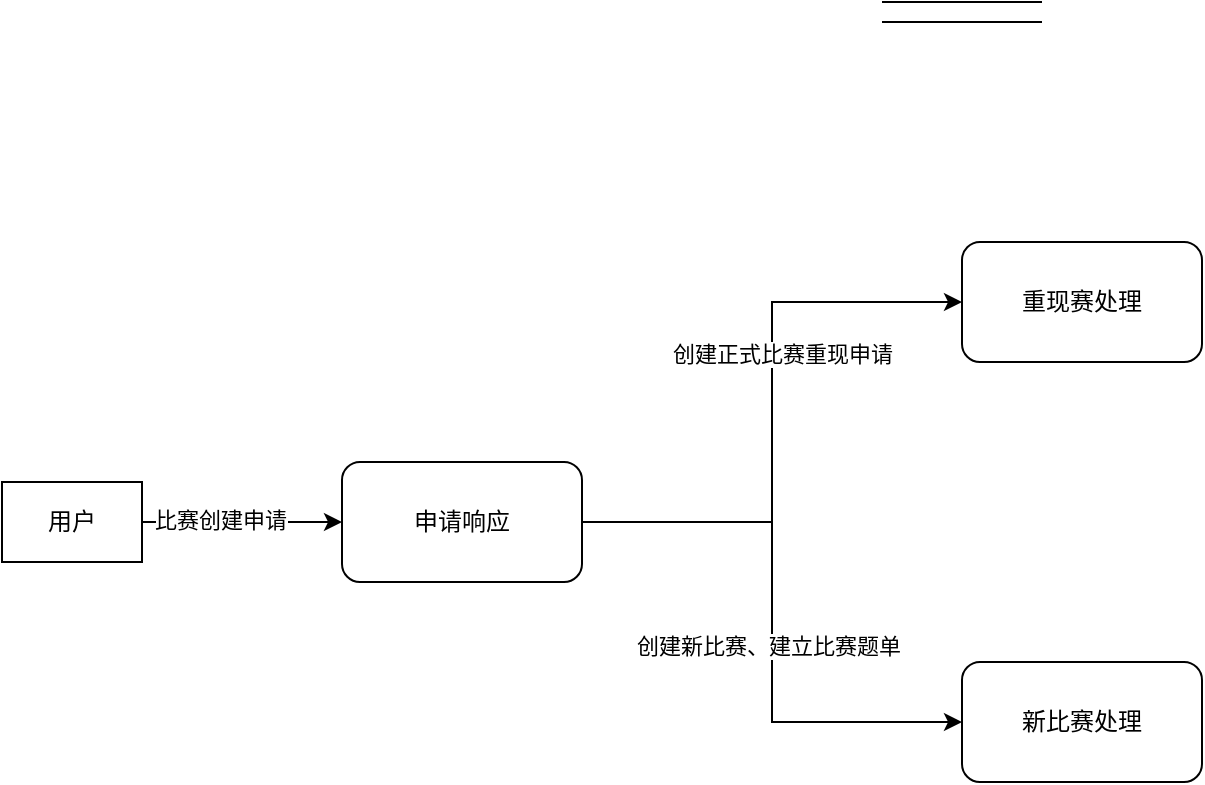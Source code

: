 <mxfile version="17.1.4" type="github">
  <diagram id="zhTXeEs8bKl2B7jrvykE" name="第 1 页">
    <mxGraphModel dx="1038" dy="556" grid="1" gridSize="10" guides="1" tooltips="1" connect="1" arrows="1" fold="1" page="1" pageScale="1" pageWidth="1920" pageHeight="1200" math="0" shadow="0">
      <root>
        <mxCell id="0" />
        <mxCell id="1" parent="0" />
        <mxCell id="gqidpyO36s4PfGME45In-1" value="用户" style="rounded=0;whiteSpace=wrap;html=1;" vertex="1" parent="1">
          <mxGeometry x="50" y="320" width="70" height="40" as="geometry" />
        </mxCell>
        <mxCell id="gqidpyO36s4PfGME45In-2" value="重现赛处理" style="rounded=1;whiteSpace=wrap;html=1;" vertex="1" parent="1">
          <mxGeometry x="530" y="200" width="120" height="60" as="geometry" />
        </mxCell>
        <mxCell id="gqidpyO36s4PfGME45In-3" value="新比赛处理" style="rounded=1;whiteSpace=wrap;html=1;" vertex="1" parent="1">
          <mxGeometry x="530" y="410" width="120" height="60" as="geometry" />
        </mxCell>
        <mxCell id="gqidpyO36s4PfGME45In-6" value="" style="endArrow=classic;html=1;rounded=0;exitX=1;exitY=0.5;exitDx=0;exitDy=0;entryX=0;entryY=0.5;entryDx=0;entryDy=0;" edge="1" parent="1" source="gqidpyO36s4PfGME45In-1" target="gqidpyO36s4PfGME45In-7">
          <mxGeometry width="50" height="50" relative="1" as="geometry">
            <mxPoint x="170" y="380" as="sourcePoint" />
            <mxPoint x="220" y="340" as="targetPoint" />
          </mxGeometry>
        </mxCell>
        <mxCell id="gqidpyO36s4PfGME45In-9" value="比赛创建申请" style="edgeLabel;html=1;align=center;verticalAlign=middle;resizable=0;points=[];" vertex="1" connectable="0" parent="gqidpyO36s4PfGME45In-6">
          <mxGeometry x="-0.224" y="1" relative="1" as="geometry">
            <mxPoint as="offset" />
          </mxGeometry>
        </mxCell>
        <mxCell id="gqidpyO36s4PfGME45In-10" style="edgeStyle=orthogonalEdgeStyle;rounded=0;orthogonalLoop=1;jettySize=auto;html=1;entryX=0;entryY=0.5;entryDx=0;entryDy=0;" edge="1" parent="1" source="gqidpyO36s4PfGME45In-7" target="gqidpyO36s4PfGME45In-2">
          <mxGeometry relative="1" as="geometry" />
        </mxCell>
        <mxCell id="gqidpyO36s4PfGME45In-11" value="创建正式比赛重现申请" style="edgeLabel;html=1;align=center;verticalAlign=middle;resizable=0;points=[];" vertex="1" connectable="0" parent="gqidpyO36s4PfGME45In-10">
          <mxGeometry x="0.195" y="-5" relative="1" as="geometry">
            <mxPoint as="offset" />
          </mxGeometry>
        </mxCell>
        <mxCell id="gqidpyO36s4PfGME45In-12" style="edgeStyle=orthogonalEdgeStyle;rounded=0;orthogonalLoop=1;jettySize=auto;html=1;exitX=1;exitY=0.5;exitDx=0;exitDy=0;entryX=0;entryY=0.5;entryDx=0;entryDy=0;" edge="1" parent="1" source="gqidpyO36s4PfGME45In-7" target="gqidpyO36s4PfGME45In-3">
          <mxGeometry relative="1" as="geometry" />
        </mxCell>
        <mxCell id="gqidpyO36s4PfGME45In-13" value="创建新比赛、建立比赛题单" style="edgeLabel;html=1;align=center;verticalAlign=middle;resizable=0;points=[];" vertex="1" connectable="0" parent="gqidpyO36s4PfGME45In-12">
          <mxGeometry x="0.084" y="-2" relative="1" as="geometry">
            <mxPoint as="offset" />
          </mxGeometry>
        </mxCell>
        <mxCell id="gqidpyO36s4PfGME45In-7" value="申请响应" style="rounded=1;whiteSpace=wrap;html=1;" vertex="1" parent="1">
          <mxGeometry x="220" y="310" width="120" height="60" as="geometry" />
        </mxCell>
        <mxCell id="gqidpyO36s4PfGME45In-14" value="" style="endArrow=none;html=1;rounded=0;" edge="1" parent="1">
          <mxGeometry width="50" height="50" relative="1" as="geometry">
            <mxPoint x="490" y="80" as="sourcePoint" />
            <mxPoint x="570" y="80" as="targetPoint" />
          </mxGeometry>
        </mxCell>
        <mxCell id="gqidpyO36s4PfGME45In-15" value="" style="endArrow=none;html=1;rounded=0;" edge="1" parent="1">
          <mxGeometry width="50" height="50" relative="1" as="geometry">
            <mxPoint x="490" y="90" as="sourcePoint" />
            <mxPoint x="570" y="90" as="targetPoint" />
          </mxGeometry>
        </mxCell>
      </root>
    </mxGraphModel>
  </diagram>
</mxfile>
